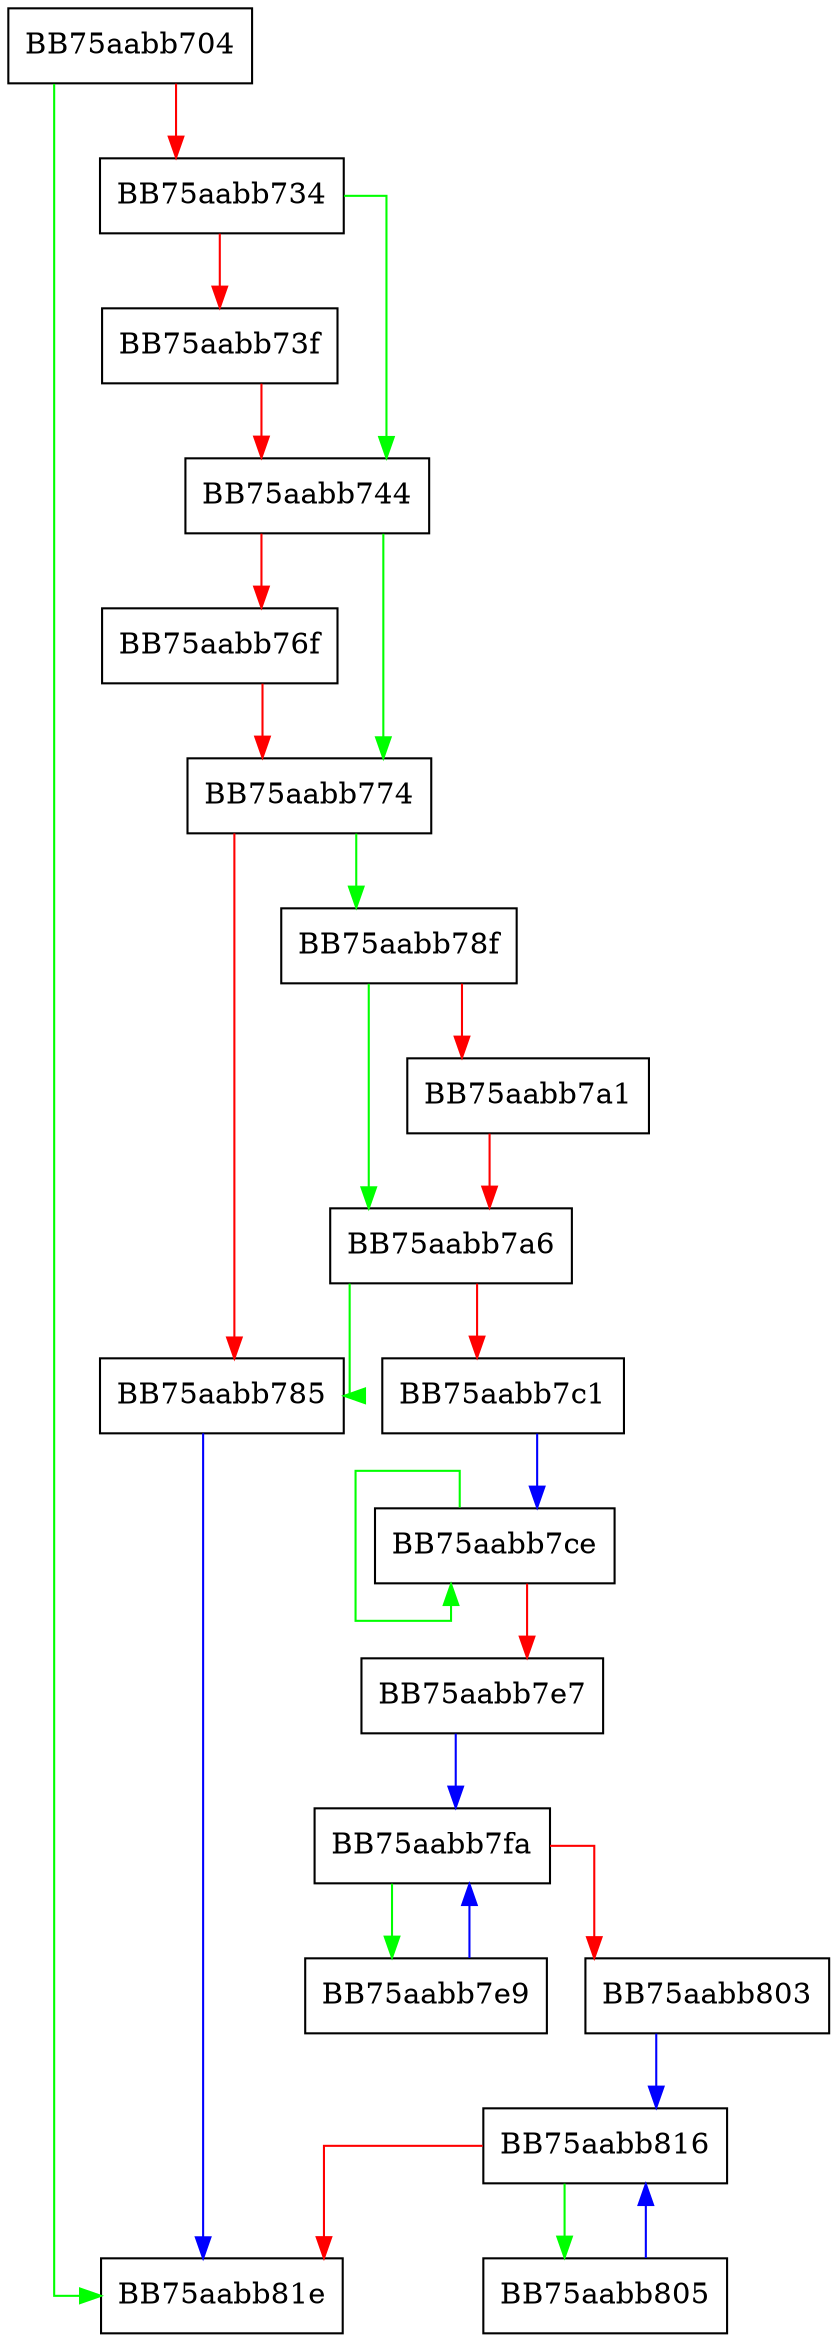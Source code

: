 digraph Init {
  node [shape="box"];
  graph [splines=ortho];
  BB75aabb704 -> BB75aabb81e [color="green"];
  BB75aabb704 -> BB75aabb734 [color="red"];
  BB75aabb734 -> BB75aabb744 [color="green"];
  BB75aabb734 -> BB75aabb73f [color="red"];
  BB75aabb73f -> BB75aabb744 [color="red"];
  BB75aabb744 -> BB75aabb774 [color="green"];
  BB75aabb744 -> BB75aabb76f [color="red"];
  BB75aabb76f -> BB75aabb774 [color="red"];
  BB75aabb774 -> BB75aabb78f [color="green"];
  BB75aabb774 -> BB75aabb785 [color="red"];
  BB75aabb785 -> BB75aabb81e [color="blue"];
  BB75aabb78f -> BB75aabb7a6 [color="green"];
  BB75aabb78f -> BB75aabb7a1 [color="red"];
  BB75aabb7a1 -> BB75aabb7a6 [color="red"];
  BB75aabb7a6 -> BB75aabb785 [color="green"];
  BB75aabb7a6 -> BB75aabb7c1 [color="red"];
  BB75aabb7c1 -> BB75aabb7ce [color="blue"];
  BB75aabb7ce -> BB75aabb7ce [color="green"];
  BB75aabb7ce -> BB75aabb7e7 [color="red"];
  BB75aabb7e7 -> BB75aabb7fa [color="blue"];
  BB75aabb7e9 -> BB75aabb7fa [color="blue"];
  BB75aabb7fa -> BB75aabb7e9 [color="green"];
  BB75aabb7fa -> BB75aabb803 [color="red"];
  BB75aabb803 -> BB75aabb816 [color="blue"];
  BB75aabb805 -> BB75aabb816 [color="blue"];
  BB75aabb816 -> BB75aabb805 [color="green"];
  BB75aabb816 -> BB75aabb81e [color="red"];
}